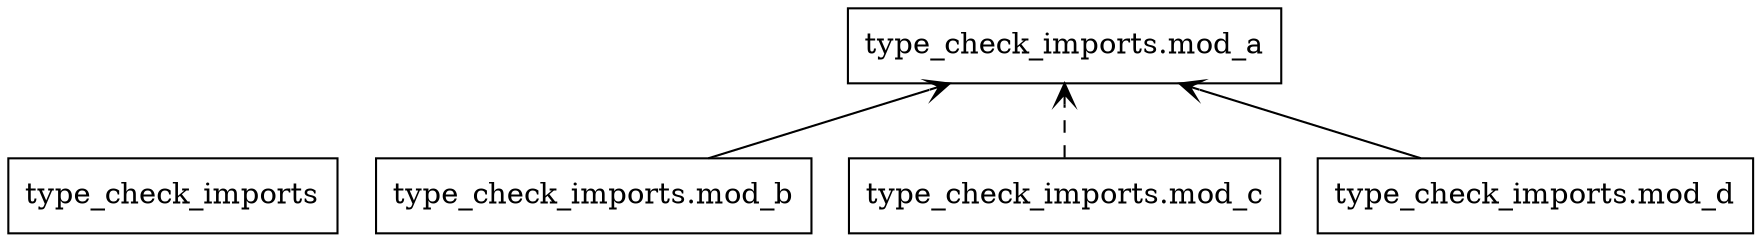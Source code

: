 digraph "packages" {
rankdir=BT
charset="utf-8"
"type_check_imports" [color="black", label=<type_check_imports>, shape="box", style="solid"];
"type_check_imports.mod_a" [color="black", label=<type_check_imports.mod_a>, shape="box", style="solid"];
"type_check_imports.mod_b" [color="black", label=<type_check_imports.mod_b>, shape="box", style="solid"];
"type_check_imports.mod_c" [color="black", label=<type_check_imports.mod_c>, shape="box", style="solid"];
"type_check_imports.mod_d" [color="black", label=<type_check_imports.mod_d>, shape="box", style="solid"];
"type_check_imports.mod_b" -> "type_check_imports.mod_a" [arrowhead="open", arrowtail="none"];
"type_check_imports.mod_d" -> "type_check_imports.mod_a" [arrowhead="open", arrowtail="none"];
"type_check_imports.mod_c" -> "type_check_imports.mod_a" [arrowhead="open", arrowtail="none", style="dashed"];
}
